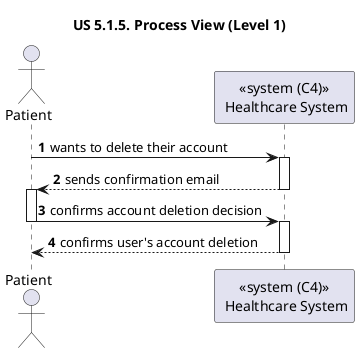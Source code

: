 @startuml
'https://plantuml.com/sequence-diagram

title "US 5.1.5. Process View (Level 1)"

autonumber

actor Patient
participant "<<system (C4)>>\n Healthcare System" as SYS

Patient -> SYS : wants to delete their account
activate SYS

SYS --> Patient : sends confirmation email
deactivate SYS
activate Patient

Patient -> SYS : confirms account deletion decision
deactivate Patient
activate SYS

SYS --> Patient : confirms user's account deletion
deactivate SYS


@enduml